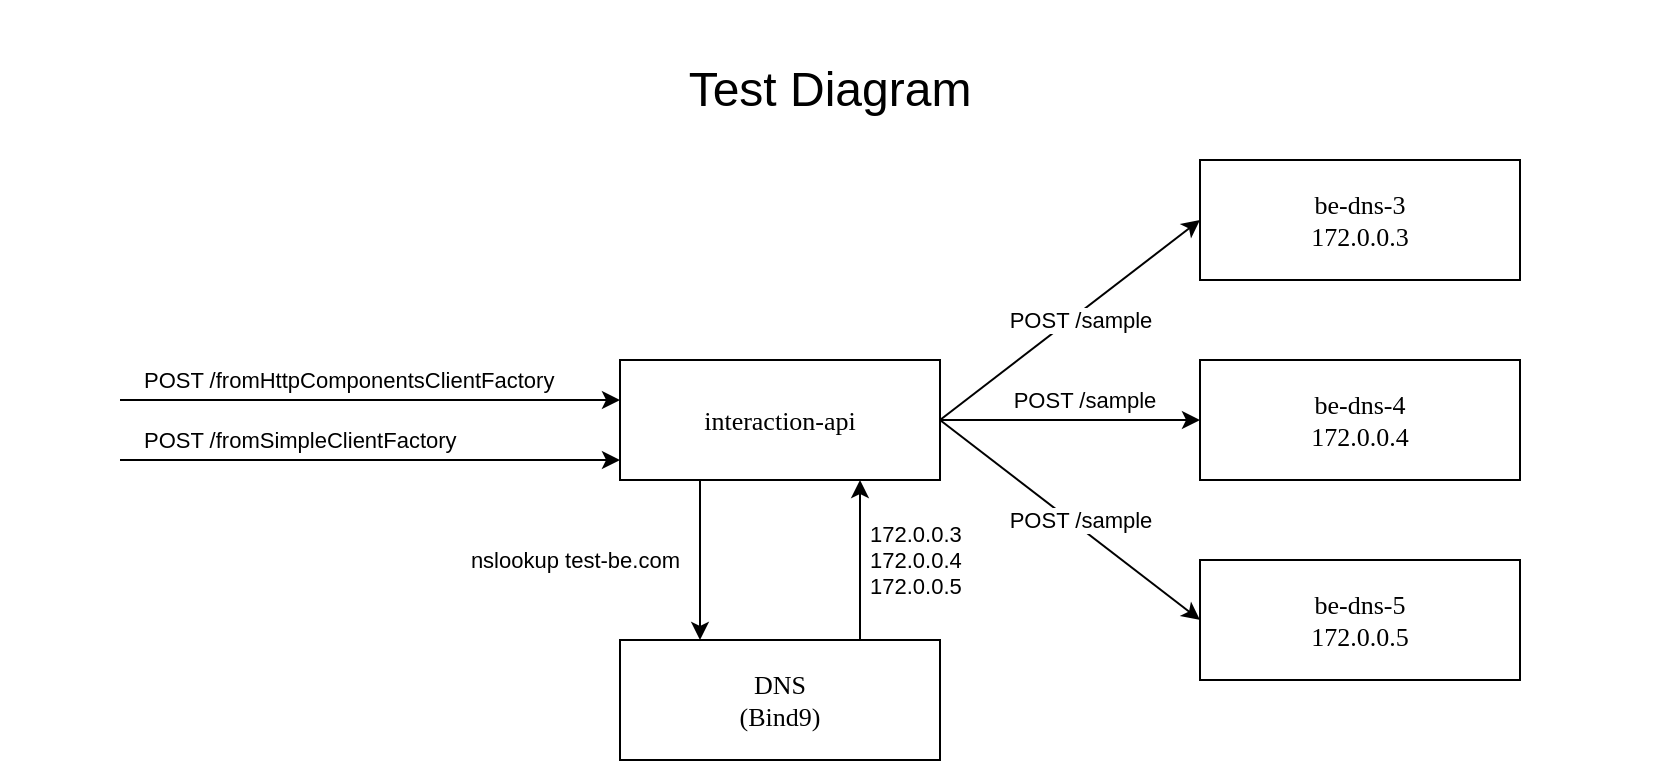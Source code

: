 <mxfile version="14.7.2" type="device"><diagram id="qJO2KEZ08fdJcWoCsmy2" name="Page-1"><mxGraphModel dx="1497" dy="784" grid="1" gridSize="10" guides="1" tooltips="1" connect="1" arrows="1" fold="1" page="1" pageScale="1" pageWidth="850" pageHeight="1100" math="0" shadow="0"><root><mxCell id="0"/><mxCell id="1" parent="0"/><mxCell id="RrnsJ-Cbd2_PuWGTXFJX-2" value="&lt;p class=&quot;p1&quot; style=&quot;margin: 0px ; font-stretch: normal ; font-size: 13px ; line-height: normal ; font-family: &amp;#34;menlo&amp;#34;&quot;&gt;&lt;span class=&quot;s1&quot;&gt;interaction-api&lt;/span&gt;&lt;/p&gt;" style="rounded=0;whiteSpace=wrap;html=1;" parent="1" vertex="1"><mxGeometry x="320" y="210" width="160" height="60" as="geometry"/></mxCell><mxCell id="RrnsJ-Cbd2_PuWGTXFJX-3" value="" style="endArrow=classic;html=1;" parent="1" edge="1"><mxGeometry width="50" height="50" relative="1" as="geometry"><mxPoint x="70" y="230" as="sourcePoint"/><mxPoint x="320" y="230" as="targetPoint"/></mxGeometry></mxCell><mxCell id="RrnsJ-Cbd2_PuWGTXFJX-6" value="POST /fromHttpComponentsClientFactory" style="edgeLabel;html=1;align=left;verticalAlign=middle;resizable=0;points=[];" parent="RrnsJ-Cbd2_PuWGTXFJX-3" vertex="1" connectable="0"><mxGeometry x="-0.328" y="4" relative="1" as="geometry"><mxPoint x="-74" y="-6" as="offset"/></mxGeometry></mxCell><mxCell id="RrnsJ-Cbd2_PuWGTXFJX-7" value="" style="endArrow=classic;html=1;" parent="1" edge="1"><mxGeometry width="50" height="50" relative="1" as="geometry"><mxPoint x="70" y="260" as="sourcePoint"/><mxPoint x="320" y="260" as="targetPoint"/></mxGeometry></mxCell><mxCell id="RrnsJ-Cbd2_PuWGTXFJX-8" value="POST /fromSimpleClientFactory" style="edgeLabel;html=1;align=left;verticalAlign=middle;resizable=0;points=[];" parent="RrnsJ-Cbd2_PuWGTXFJX-7" vertex="1" connectable="0"><mxGeometry x="-0.328" y="4" relative="1" as="geometry"><mxPoint x="-74" y="-6" as="offset"/></mxGeometry></mxCell><mxCell id="RrnsJ-Cbd2_PuWGTXFJX-9" value="&lt;p class=&quot;p1&quot; style=&quot;margin: 0px ; font-stretch: normal ; font-size: 13px ; line-height: normal ; font-family: &amp;#34;menlo&amp;#34;&quot;&gt;&lt;span class=&quot;s1&quot;&gt;DNS&lt;/span&gt;&lt;/p&gt;&lt;p class=&quot;p1&quot; style=&quot;margin: 0px ; font-stretch: normal ; font-size: 13px ; line-height: normal ; font-family: &amp;#34;menlo&amp;#34;&quot;&gt;&lt;span class=&quot;s1&quot;&gt;(Bind9)&lt;/span&gt;&lt;/p&gt;" style="rounded=0;whiteSpace=wrap;html=1;" parent="1" vertex="1"><mxGeometry x="320" y="350" width="160" height="60" as="geometry"/></mxCell><mxCell id="RrnsJ-Cbd2_PuWGTXFJX-10" value="" style="endArrow=classic;html=1;exitX=0.25;exitY=1;exitDx=0;exitDy=0;entryX=0.25;entryY=0;entryDx=0;entryDy=0;" parent="1" source="RrnsJ-Cbd2_PuWGTXFJX-2" target="RrnsJ-Cbd2_PuWGTXFJX-9" edge="1"><mxGeometry width="50" height="50" relative="1" as="geometry"><mxPoint x="450" y="350" as="sourcePoint"/><mxPoint x="500" y="300" as="targetPoint"/></mxGeometry></mxCell><mxCell id="RrnsJ-Cbd2_PuWGTXFJX-11" value="nslookup test-be.com" style="edgeLabel;html=1;align=right;verticalAlign=middle;resizable=0;points=[];" parent="RrnsJ-Cbd2_PuWGTXFJX-10" vertex="1" connectable="0"><mxGeometry x="0.325" y="-4" relative="1" as="geometry"><mxPoint x="-6" y="-13" as="offset"/></mxGeometry></mxCell><mxCell id="RrnsJ-Cbd2_PuWGTXFJX-12" value="" style="endArrow=classic;html=1;exitX=0.75;exitY=0;exitDx=0;exitDy=0;entryX=0.75;entryY=1;entryDx=0;entryDy=0;" parent="1" source="RrnsJ-Cbd2_PuWGTXFJX-9" target="RrnsJ-Cbd2_PuWGTXFJX-2" edge="1"><mxGeometry width="50" height="50" relative="1" as="geometry"><mxPoint x="450" y="340" as="sourcePoint"/><mxPoint x="500" y="290" as="targetPoint"/></mxGeometry></mxCell><mxCell id="RrnsJ-Cbd2_PuWGTXFJX-13" value="172.0.0.3&lt;br&gt;172.0.0.4&lt;br&gt;172.0.0.5" style="edgeLabel;html=1;align=left;verticalAlign=middle;resizable=0;points=[];" parent="RrnsJ-Cbd2_PuWGTXFJX-12" vertex="1" connectable="0"><mxGeometry x="-0.275" y="-3" relative="1" as="geometry"><mxPoint y="-11" as="offset"/></mxGeometry></mxCell><mxCell id="RrnsJ-Cbd2_PuWGTXFJX-14" value="&lt;p class=&quot;p1&quot; style=&quot;margin: 0px ; font-stretch: normal ; font-size: 13px ; line-height: normal ; font-family: &amp;#34;menlo&amp;#34;&quot;&gt;be-dns-3&lt;/p&gt;&lt;p class=&quot;p1&quot; style=&quot;margin: 0px ; font-stretch: normal ; font-size: 13px ; line-height: normal ; font-family: &amp;#34;menlo&amp;#34;&quot;&gt;172.0.0.3&lt;/p&gt;" style="rounded=0;whiteSpace=wrap;html=1;" parent="1" vertex="1"><mxGeometry x="610" y="110" width="160" height="60" as="geometry"/></mxCell><mxCell id="RrnsJ-Cbd2_PuWGTXFJX-15" value="&lt;p class=&quot;p1&quot; style=&quot;margin: 0px ; font-stretch: normal ; font-size: 13px ; line-height: normal ; font-family: &amp;#34;menlo&amp;#34;&quot;&gt;be-dns-4&lt;/p&gt;&lt;p class=&quot;p1&quot; style=&quot;margin: 0px ; font-stretch: normal ; font-size: 13px ; line-height: normal ; font-family: &amp;#34;menlo&amp;#34;&quot;&gt;172.0.0.4&lt;/p&gt;" style="rounded=0;whiteSpace=wrap;html=1;" parent="1" vertex="1"><mxGeometry x="610" y="210" width="160" height="60" as="geometry"/></mxCell><mxCell id="RrnsJ-Cbd2_PuWGTXFJX-16" value="&lt;p class=&quot;p1&quot; style=&quot;margin: 0px ; font-stretch: normal ; font-size: 13px ; line-height: normal ; font-family: &amp;#34;menlo&amp;#34;&quot;&gt;be-dns-5&lt;/p&gt;&lt;p class=&quot;p1&quot; style=&quot;margin: 0px ; font-stretch: normal ; font-size: 13px ; line-height: normal ; font-family: &amp;#34;menlo&amp;#34;&quot;&gt;172.0.0.5&lt;/p&gt;" style="rounded=0;whiteSpace=wrap;html=1;" parent="1" vertex="1"><mxGeometry x="610" y="310" width="160" height="60" as="geometry"/></mxCell><mxCell id="RrnsJ-Cbd2_PuWGTXFJX-17" value="POST /sample" style="endArrow=classic;html=1;entryX=0;entryY=0.5;entryDx=0;entryDy=0;align=center;" parent="1" target="RrnsJ-Cbd2_PuWGTXFJX-14" edge="1"><mxGeometry x="0.048" y="-3" width="50" height="50" relative="1" as="geometry"><mxPoint x="480" y="240" as="sourcePoint"/><mxPoint x="530" y="190" as="targetPoint"/><mxPoint as="offset"/></mxGeometry></mxCell><mxCell id="RrnsJ-Cbd2_PuWGTXFJX-18" value="POST /sample" style="endArrow=classic;html=1;entryX=0;entryY=0.5;entryDx=0;entryDy=0;" parent="1" target="RrnsJ-Cbd2_PuWGTXFJX-15" edge="1"><mxGeometry x="0.111" y="10" width="50" height="50" relative="1" as="geometry"><mxPoint x="480" y="240" as="sourcePoint"/><mxPoint x="570" y="240" as="targetPoint"/><mxPoint as="offset"/></mxGeometry></mxCell><mxCell id="RrnsJ-Cbd2_PuWGTXFJX-19" value="POST /sample" style="endArrow=classic;html=1;entryX=0;entryY=0.5;entryDx=0;entryDy=0;" parent="1" target="RrnsJ-Cbd2_PuWGTXFJX-16" edge="1"><mxGeometry x="0.048" y="3" width="50" height="50" relative="1" as="geometry"><mxPoint x="480" y="240" as="sourcePoint"/><mxPoint x="590" y="160" as="targetPoint"/><mxPoint as="offset"/></mxGeometry></mxCell><mxCell id="RrnsJ-Cbd2_PuWGTXFJX-24" value="&lt;font style=&quot;font-size: 24px&quot;&gt;Test Diagram&lt;/font&gt;" style="text;html=1;strokeColor=none;fillColor=none;align=center;verticalAlign=middle;whiteSpace=wrap;rounded=0;" parent="1" vertex="1"><mxGeometry x="10" y="30" width="830" height="90" as="geometry"/></mxCell></root></mxGraphModel></diagram></mxfile>